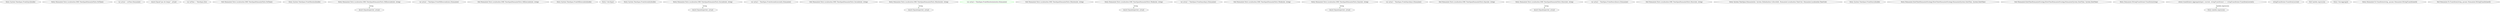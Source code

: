 digraph  {
m0_6 [cluster="System.TimeSpan.FromDays(double)", file="EnumHumanizeExtensions.cs", label="Entry System.TimeSpan.FromDays(double)", span="0-0"];
m0_33 [cluster="Humanizer.Tests.Localisation.frBE.TimeSpanHumanizeTests.NoTime()", file="EnumHumanizeExtensions.cs", label="Entry Humanizer.Tests.Localisation.frBE.TimeSpanHumanizeTests.NoTime()", span="64-64"];
m0_35 [cluster="Humanizer.Tests.Localisation.frBE.TimeSpanHumanizeTests.NoTime()", file="EnumHumanizeExtensions.cs", label="var actual = noTime.Humanize()", span="67-67"];
m0_36 [cluster="Humanizer.Tests.Localisation.frBE.TimeSpanHumanizeTests.NoTime()", file="EnumHumanizeExtensions.cs", label="Assert.Equal(''pas de temps'', actual)", span="68-68"];
m0_34 [cluster="Humanizer.Tests.Localisation.frBE.TimeSpanHumanizeTests.NoTime()", file="EnumHumanizeExtensions.cs", label="var noTime = TimeSpan.Zero", span="66-66"];
m0_37 [cluster="Humanizer.Tests.Localisation.frBE.TimeSpanHumanizeTests.NoTime()", file="EnumHumanizeExtensions.cs", label="Exit Humanizer.Tests.Localisation.frBE.TimeSpanHumanizeTests.NoTime()", span="64-64"];
m0_22 [cluster="System.TimeSpan.FromMinutes(double)", file="EnumHumanizeExtensions.cs", label="Entry System.TimeSpan.FromMinutes(double)", span="0-0"];
m0_28 [cluster="Humanizer.Tests.Localisation.frBE.TimeSpanHumanizeTests.Milliseconds(int, string)", file="EnumHumanizeExtensions.cs", label="Entry Humanizer.Tests.Localisation.frBE.TimeSpanHumanizeTests.Milliseconds(int, string)", span="57-57"];
m0_29 [cluster="Humanizer.Tests.Localisation.frBE.TimeSpanHumanizeTests.Milliseconds(int, string)", file="EnumHumanizeExtensions.cs", label="var actual = TimeSpan.FromMilliseconds(ms).Humanize()", span="59-59"];
m0_30 [cluster="Humanizer.Tests.Localisation.frBE.TimeSpanHumanizeTests.Milliseconds(int, string)", file="EnumHumanizeExtensions.cs", label="Assert.Equal(expected, actual)", span="60-60"];
m0_31 [cluster="Humanizer.Tests.Localisation.frBE.TimeSpanHumanizeTests.Milliseconds(int, string)", file="EnumHumanizeExtensions.cs", label="Exit Humanizer.Tests.Localisation.frBE.TimeSpanHumanizeTests.Milliseconds(int, string)", span="57-57"];
m0_32 [cluster="System.TimeSpan.FromMilliseconds(double)", file="EnumHumanizeExtensions.cs", label="Entry System.TimeSpan.FromMilliseconds(double)", span="0-0"];
m0_8 [cluster="Unk.Equal", file="EnumHumanizeExtensions.cs", label="Entry Unk.Equal", span=""];
m0_27 [cluster="System.TimeSpan.FromSeconds(double)", file="EnumHumanizeExtensions.cs", label="Entry System.TimeSpan.FromSeconds(double)", span="0-0"];
m0_23 [cluster="Humanizer.Tests.Localisation.frBE.TimeSpanHumanizeTests.Seconds(int, string)", file="EnumHumanizeExtensions.cs", label="Entry Humanizer.Tests.Localisation.frBE.TimeSpanHumanizeTests.Seconds(int, string)", span="48-48"];
m0_24 [cluster="Humanizer.Tests.Localisation.frBE.TimeSpanHumanizeTests.Seconds(int, string)", file="EnumHumanizeExtensions.cs", label="var actual = TimeSpan.FromSeconds(seconds).Humanize()", span="50-50"];
m0_25 [cluster="Humanizer.Tests.Localisation.frBE.TimeSpanHumanizeTests.Seconds(int, string)", file="EnumHumanizeExtensions.cs", label="Assert.Equal(expected, actual)", span="51-51"];
m0_26 [cluster="Humanizer.Tests.Localisation.frBE.TimeSpanHumanizeTests.Seconds(int, string)", file="EnumHumanizeExtensions.cs", label="Exit Humanizer.Tests.Localisation.frBE.TimeSpanHumanizeTests.Seconds(int, string)", span="48-48"];
m0_18 [cluster="Humanizer.Tests.Localisation.frBE.TimeSpanHumanizeTests.Minutes(int, string)", file="EnumHumanizeExtensions.cs", label="Entry Humanizer.Tests.Localisation.frBE.TimeSpanHumanizeTests.Minutes(int, string)", span="39-39"];
m0_19 [cluster="Humanizer.Tests.Localisation.frBE.TimeSpanHumanizeTests.Minutes(int, string)", color=green, community=0, file="EnumHumanizeExtensions.cs", label="var actual = TimeSpan.FromMinutes(minutes).Humanize()", prediction=0, span="41-41"];
m0_20 [cluster="Humanizer.Tests.Localisation.frBE.TimeSpanHumanizeTests.Minutes(int, string)", file="EnumHumanizeExtensions.cs", label="Assert.Equal(expected, actual)", span="42-42"];
m0_21 [cluster="Humanizer.Tests.Localisation.frBE.TimeSpanHumanizeTests.Minutes(int, string)", file="EnumHumanizeExtensions.cs", label="Exit Humanizer.Tests.Localisation.frBE.TimeSpanHumanizeTests.Minutes(int, string)", span="39-39"];
m0_2 [cluster="Humanizer.Tests.Localisation.frBE.TimeSpanHumanizeTests.Weeks(int, string)", file="EnumHumanizeExtensions.cs", label="Entry Humanizer.Tests.Localisation.frBE.TimeSpanHumanizeTests.Weeks(int, string)", span="12-12"];
m0_3 [cluster="Humanizer.Tests.Localisation.frBE.TimeSpanHumanizeTests.Weeks(int, string)", file="EnumHumanizeExtensions.cs", label="var actual = TimeSpan.FromDays(days).Humanize()", span="14-14"];
m0_4 [cluster="Humanizer.Tests.Localisation.frBE.TimeSpanHumanizeTests.Weeks(int, string)", file="EnumHumanizeExtensions.cs", label="Assert.Equal(expected, actual)", span="15-15"];
m0_5 [cluster="Humanizer.Tests.Localisation.frBE.TimeSpanHumanizeTests.Weeks(int, string)", file="EnumHumanizeExtensions.cs", label="Exit Humanizer.Tests.Localisation.frBE.TimeSpanHumanizeTests.Weeks(int, string)", span="12-12"];
m0_9 [cluster="Humanizer.Tests.Localisation.frBE.TimeSpanHumanizeTests.Days(int, string)", file="EnumHumanizeExtensions.cs", label="Entry Humanizer.Tests.Localisation.frBE.TimeSpanHumanizeTests.Days(int, string)", span="21-21"];
m0_10 [cluster="Humanizer.Tests.Localisation.frBE.TimeSpanHumanizeTests.Days(int, string)", file="EnumHumanizeExtensions.cs", label="var actual = TimeSpan.FromDays(days).Humanize()", span="23-23"];
m0_11 [cluster="Humanizer.Tests.Localisation.frBE.TimeSpanHumanizeTests.Days(int, string)", file="EnumHumanizeExtensions.cs", label="Assert.Equal(expected, actual)", span="24-24"];
m0_12 [cluster="Humanizer.Tests.Localisation.frBE.TimeSpanHumanizeTests.Days(int, string)", file="EnumHumanizeExtensions.cs", label="Exit Humanizer.Tests.Localisation.frBE.TimeSpanHumanizeTests.Days(int, string)", span="21-21"];
m0_13 [cluster="Humanizer.Tests.Localisation.frBE.TimeSpanHumanizeTests.Hours(int, string)", file="EnumHumanizeExtensions.cs", label="Entry Humanizer.Tests.Localisation.frBE.TimeSpanHumanizeTests.Hours(int, string)", span="30-30"];
m0_14 [cluster="Humanizer.Tests.Localisation.frBE.TimeSpanHumanizeTests.Hours(int, string)", file="EnumHumanizeExtensions.cs", label="var actual = TimeSpan.FromHours(hours).Humanize()", span="32-32"];
m0_15 [cluster="Humanizer.Tests.Localisation.frBE.TimeSpanHumanizeTests.Hours(int, string)", file="EnumHumanizeExtensions.cs", label="Assert.Equal(expected, actual)", span="33-33"];
m0_16 [cluster="Humanizer.Tests.Localisation.frBE.TimeSpanHumanizeTests.Hours(int, string)", file="EnumHumanizeExtensions.cs", label="Exit Humanizer.Tests.Localisation.frBE.TimeSpanHumanizeTests.Hours(int, string)", span="30-30"];
m0_7 [cluster="System.TimeSpan.Humanize(int, System.Globalization.CultureInfo, Humanizer.Localisation.TimeUnit, Humanizer.Localisation.TimeUnit)", file="EnumHumanizeExtensions.cs", label="Entry System.TimeSpan.Humanize(int, System.Globalization.CultureInfo, Humanizer.Localisation.TimeUnit, Humanizer.Localisation.TimeUnit)", span="27-27"];
m0_17 [cluster="System.TimeSpan.FromHours(double)", file="EnumHumanizeExtensions.cs", label="Entry System.TimeSpan.FromHours(double)", span="0-0"];
m0_0 [cluster="Humanizer.DateTimeHumanizeStrategy.IDateTimeHumanizeStrategy.Humanize(System.DateTime, System.DateTime)", file="EnumHumanizeExtensions.cs", label="Entry Humanizer.DateTimeHumanizeStrategy.IDateTimeHumanizeStrategy.Humanize(System.DateTime, System.DateTime)", span="6-6"];
m0_1 [cluster="Humanizer.DateTimeHumanizeStrategy.IDateTimeHumanizeStrategy.Humanize(System.DateTime, System.DateTime)", file="EnumHumanizeExtensions.cs", label="Exit Humanizer.DateTimeHumanizeStrategy.IDateTimeHumanizeStrategy.Humanize(System.DateTime, System.DateTime)", span="6-6"];
m1_7 [cluster="Humanizer.IStringTransformer.Transform(string)", file="EnumHumanizeTests.cs", label="Entry Humanizer.IStringTransformer.Transform(string)", span="12-12"];
m1_4 [cluster="lambda expression", file="EnumHumanizeTests.cs", label="Entry lambda expression", span="17-17"];
m1_5 [cluster="lambda expression", file="EnumHumanizeTests.cs", label="stringTransformer.Transform(current)", span="17-17"];
m1_6 [cluster="lambda expression", file="EnumHumanizeTests.cs", label="Exit lambda expression", span="17-17"];
m1_3 [cluster="Unk.Aggregate", file="EnumHumanizeTests.cs", label="Entry Unk.Aggregate", span=""];
m1_0 [cluster="Humanizer.To.Transform(string, params Humanizer.IStringTransformer[])", file="EnumHumanizeTests.cs", label="Entry Humanizer.To.Transform(string, params Humanizer.IStringTransformer[])", span="15-15"];
m1_1 [cluster="Humanizer.To.Transform(string, params Humanizer.IStringTransformer[])", file="EnumHumanizeTests.cs", label="return transformers.Aggregate(input, (current, stringTransformer) => stringTransformer.Transform(current));", span="17-17"];
m1_2 [cluster="Humanizer.To.Transform(string, params Humanizer.IStringTransformer[])", file="EnumHumanizeTests.cs", label="Exit Humanizer.To.Transform(string, params Humanizer.IStringTransformer[])", span="15-15"];
m0_28 -> m0_30  [color=darkseagreen4, key=1, label=string, style=dashed];
m0_23 -> m0_25  [color=darkseagreen4, key=1, label=string, style=dashed];
m0_18 -> m0_20  [color=darkseagreen4, key=1, label=string, style=dashed];
m0_2 -> m0_4  [color=darkseagreen4, key=1, label=string, style=dashed];
m0_9 -> m0_11  [color=darkseagreen4, key=1, label=string, style=dashed];
m0_13 -> m0_15  [color=darkseagreen4, key=1, label=string, style=dashed];
m1_1 -> m1_4  [color=darkseagreen4, key=1, label="lambda expression", style=dashed];
}
